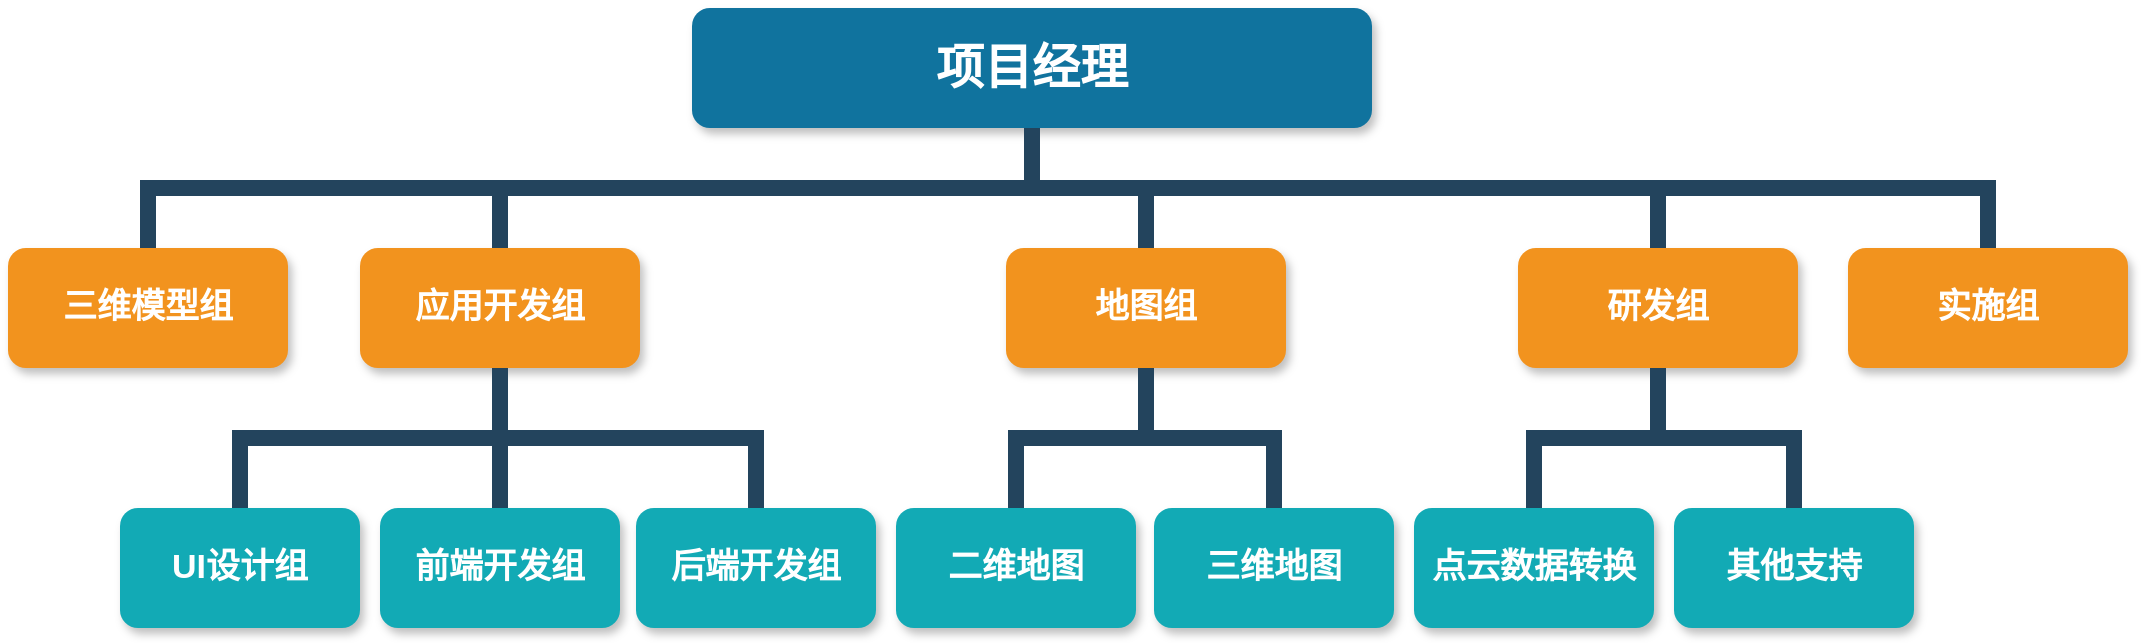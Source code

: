 <mxfile version="12.8.5" type="github">
  <diagram name="Page-1" id="64c3da0e-402f-94eb-ee01-a36477274f13">
    <mxGraphModel dx="973" dy="664" grid="1" gridSize="10" guides="1" tooltips="1" connect="1" arrows="1" fold="1" page="1" pageScale="1" pageWidth="1169" pageHeight="826" background="#ffffff" math="0" shadow="0">
      <root>
        <mxCell id="0" />
        <mxCell id="1" parent="0" />
        <mxCell id="2" value="项目经理" style="whiteSpace=wrap;rounded=1;shadow=1;fillColor=#10739E;strokeColor=none;fontColor=#FFFFFF;fontStyle=1;fontSize=24" parent="1" vertex="1">
          <mxGeometry x="1043" y="50" width="340" height="60" as="geometry" />
        </mxCell>
        <mxCell id="3" value="三维模型组" style="whiteSpace=wrap;rounded=1;fillColor=#F2931E;strokeColor=none;shadow=1;fontColor=#FFFFFF;fontStyle=1;fontSize=17;" parent="1" vertex="1">
          <mxGeometry x="701" y="170.0" width="140" height="60" as="geometry" />
        </mxCell>
        <mxCell id="5" value="实施组" style="whiteSpace=wrap;rounded=1;fillColor=#F2931E;strokeColor=none;shadow=1;fontColor=#FFFFFF;fontStyle=1;fontSize=17;" parent="1" vertex="1">
          <mxGeometry x="1621" y="170.0" width="140" height="60" as="geometry" />
        </mxCell>
        <mxCell id="6" value="应用开发组" style="whiteSpace=wrap;rounded=1;fillColor=#F2931E;strokeColor=none;shadow=1;fontColor=#FFFFFF;fontStyle=1;fontSize=17;" parent="1" vertex="1">
          <mxGeometry x="877" y="170.0" width="140" height="60" as="geometry" />
        </mxCell>
        <mxCell id="7" value="地图组" style="whiteSpace=wrap;rounded=1;fillColor=#F2931E;strokeColor=none;shadow=1;fontColor=#FFFFFF;fontStyle=1;fontSize=17;" parent="1" vertex="1">
          <mxGeometry x="1200" y="170.0" width="140" height="60" as="geometry" />
        </mxCell>
        <mxCell id="8" value="研发组" style="whiteSpace=wrap;rounded=1;fillColor=#F2931E;strokeColor=none;shadow=1;fontColor=#FFFFFF;fontStyle=1;fontSize=17;" parent="1" vertex="1">
          <mxGeometry x="1456" y="170.0" width="140" height="60" as="geometry" />
        </mxCell>
        <mxCell id="133" value="UI设计组" style="whiteSpace=wrap;rounded=1;fillColor=#12AAB5;strokeColor=none;shadow=1;fontColor=#FFFFFF;fontSize=17;fontStyle=1" parent="1" vertex="1">
          <mxGeometry x="757.0" y="300.0" width="120" height="60" as="geometry" />
        </mxCell>
        <mxCell id="134" value="后端开发组" style="whiteSpace=wrap;rounded=1;fillColor=#12AAB5;strokeColor=none;shadow=1;fontColor=#FFFFFF;fontSize=17;fontStyle=1" parent="1" vertex="1">
          <mxGeometry x="1015.0" y="300.0" width="120" height="60" as="geometry" />
        </mxCell>
        <mxCell id="155" value="二维地图" style="whiteSpace=wrap;rounded=1;fillColor=#12AAB5;strokeColor=none;shadow=1;fontColor=#FFFFFF;fontSize=17;fontStyle=1" parent="1" vertex="1">
          <mxGeometry x="1145.0" y="300.0" width="120" height="60" as="geometry" />
        </mxCell>
        <mxCell id="156" value="三维地图" style="whiteSpace=wrap;rounded=1;fillColor=#12AAB5;strokeColor=none;shadow=1;fontColor=#FFFFFF;fontSize=17;fontStyle=1" parent="1" vertex="1">
          <mxGeometry x="1274.0" y="300.0" width="120" height="60" as="geometry" />
        </mxCell>
        <mxCell id="177" value="点云数据转换" style="whiteSpace=wrap;rounded=1;fillColor=#12AAB5;strokeColor=none;shadow=1;fontColor=#FFFFFF;fontSize=17;fontStyle=1" parent="1" vertex="1">
          <mxGeometry x="1404.0" y="300.0" width="120" height="60" as="geometry" />
        </mxCell>
        <mxCell id="178" value="其他支持" style="whiteSpace=wrap;rounded=1;fillColor=#12AAB5;strokeColor=none;shadow=1;fontColor=#FFFFFF;fontSize=17;fontStyle=1" parent="1" vertex="1">
          <mxGeometry x="1534.0" y="300.0" width="120" height="60" as="geometry" />
        </mxCell>
        <mxCell id="221" value="" style="edgeStyle=elbowEdgeStyle;elbow=vertical;rounded=0;fontColor=#000000;endArrow=none;endFill=0;strokeWidth=8;strokeColor=#23445D;" parent="1" source="6" target="133" edge="1">
          <mxGeometry width="100" height="100" relative="1" as="geometry">
            <mxPoint x="780" y="270" as="sourcePoint" />
            <mxPoint x="880" y="170" as="targetPoint" />
          </mxGeometry>
        </mxCell>
        <mxCell id="222" value="" style="edgeStyle=elbowEdgeStyle;elbow=vertical;rounded=0;fontColor=#000000;endArrow=none;endFill=0;strokeWidth=8;strokeColor=#23445D;" parent="1" source="6" target="134" edge="1">
          <mxGeometry width="100" height="100" relative="1" as="geometry">
            <mxPoint x="1030" y="280" as="sourcePoint" />
            <mxPoint x="1130" y="180" as="targetPoint" />
          </mxGeometry>
        </mxCell>
        <mxCell id="223" value="" style="edgeStyle=elbowEdgeStyle;elbow=vertical;rounded=0;fontColor=#000000;endArrow=none;endFill=0;strokeWidth=8;strokeColor=#23445D;" parent="1" source="7" target="155" edge="1">
          <mxGeometry width="100" height="100" relative="1" as="geometry">
            <mxPoint x="1305" y="300" as="sourcePoint" />
            <mxPoint x="1205" y="190" as="targetPoint" />
          </mxGeometry>
        </mxCell>
        <mxCell id="224" value="" style="edgeStyle=elbowEdgeStyle;elbow=vertical;rounded=0;fontColor=#000000;endArrow=none;endFill=0;strokeWidth=8;strokeColor=#23445D;" parent="1" source="7" target="156" edge="1">
          <mxGeometry width="100" height="100" relative="1" as="geometry">
            <mxPoint x="1395" y="290" as="sourcePoint" />
            <mxPoint x="1495" y="190" as="targetPoint" />
          </mxGeometry>
        </mxCell>
        <mxCell id="225" value="" style="edgeStyle=elbowEdgeStyle;elbow=vertical;rounded=0;fontColor=#000000;endArrow=none;endFill=0;strokeWidth=8;strokeColor=#23445D;" parent="1" source="8" target="177" edge="1">
          <mxGeometry width="100" height="100" relative="1" as="geometry">
            <mxPoint x="1412" y="290" as="sourcePoint" />
            <mxPoint x="1512" y="190" as="targetPoint" />
          </mxGeometry>
        </mxCell>
        <mxCell id="226" value="" style="edgeStyle=elbowEdgeStyle;elbow=vertical;rounded=0;fontColor=#000000;endArrow=none;endFill=0;strokeWidth=8;strokeColor=#23445D;" parent="1" source="8" target="178" edge="1">
          <mxGeometry width="100" height="100" relative="1" as="geometry">
            <mxPoint x="1642" y="290" as="sourcePoint" />
            <mxPoint x="1742" y="190" as="targetPoint" />
          </mxGeometry>
        </mxCell>
        <mxCell id="229" value="" style="edgeStyle=elbowEdgeStyle;elbow=vertical;rounded=0;fontColor=#000000;endArrow=none;endFill=0;strokeWidth=8;strokeColor=#23445D;" parent="1" source="2" target="3" edge="1">
          <mxGeometry width="100" height="100" relative="1" as="geometry">
            <mxPoint x="540" y="140" as="sourcePoint" />
            <mxPoint x="640" y="40" as="targetPoint" />
          </mxGeometry>
        </mxCell>
        <mxCell id="231" value="" style="edgeStyle=elbowEdgeStyle;elbow=vertical;rounded=0;fontColor=#000000;endArrow=none;endFill=0;strokeWidth=8;strokeColor=#23445D;" parent="1" source="2" target="6" edge="1">
          <mxGeometry width="100" height="100" relative="1" as="geometry">
            <mxPoint x="560" y="160" as="sourcePoint" />
            <mxPoint x="660" y="60" as="targetPoint" />
          </mxGeometry>
        </mxCell>
        <mxCell id="232" value="" style="edgeStyle=elbowEdgeStyle;elbow=vertical;rounded=0;fontColor=#000000;endArrow=none;endFill=0;strokeWidth=8;strokeColor=#23445D;" parent="1" source="2" target="7" edge="1">
          <mxGeometry width="100" height="100" relative="1" as="geometry">
            <mxPoint x="570" y="170" as="sourcePoint" />
            <mxPoint x="670" y="70" as="targetPoint" />
          </mxGeometry>
        </mxCell>
        <mxCell id="233" value="" style="edgeStyle=elbowEdgeStyle;elbow=vertical;rounded=0;fontColor=#000000;endArrow=none;endFill=0;strokeWidth=8;strokeColor=#23445D;" parent="1" source="2" target="8" edge="1">
          <mxGeometry width="100" height="100" relative="1" as="geometry">
            <mxPoint x="580" y="180" as="sourcePoint" />
            <mxPoint x="680" y="80" as="targetPoint" />
          </mxGeometry>
        </mxCell>
        <mxCell id="234" value="" style="edgeStyle=elbowEdgeStyle;elbow=vertical;rounded=0;fontColor=#000000;endArrow=none;endFill=0;strokeWidth=8;strokeColor=#23445D;" parent="1" source="2" target="5" edge="1">
          <mxGeometry width="100" height="100" relative="1" as="geometry">
            <mxPoint x="590" y="190" as="sourcePoint" />
            <mxPoint x="690" y="90" as="targetPoint" />
          </mxGeometry>
        </mxCell>
        <mxCell id="c9Nfd2z3ShMvRTWQE4oz-236" value="前端开发组" style="whiteSpace=wrap;rounded=1;fillColor=#12AAB5;strokeColor=none;shadow=1;fontColor=#FFFFFF;fontSize=17;fontStyle=1" parent="1" vertex="1">
          <mxGeometry x="887.0" y="300.0" width="120" height="60" as="geometry" />
        </mxCell>
        <mxCell id="bP-Ace6K3FxXCHVhdBbS-234" value="" style="edgeStyle=elbowEdgeStyle;elbow=vertical;rounded=0;fontColor=#000000;endArrow=none;endFill=0;strokeWidth=8;strokeColor=#23445D;" edge="1" parent="1" source="6" target="c9Nfd2z3ShMvRTWQE4oz-236">
          <mxGeometry width="100" height="100" relative="1" as="geometry">
            <mxPoint x="960" y="240.0" as="sourcePoint" />
            <mxPoint x="827.0" y="310.0" as="targetPoint" />
          </mxGeometry>
        </mxCell>
      </root>
    </mxGraphModel>
  </diagram>
</mxfile>
